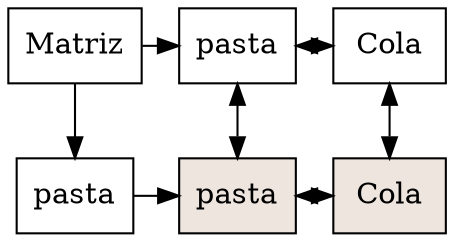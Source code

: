 digraph G{
node [shape = box]
raiz[label="Matriz"  group=1];
142666848 [label="pasta" group = 1];
1308927845 [label="pasta" group = 3];
1915058446 [label="Cola" group = 4];
1308927845->1915058446[dir=both];
raiz ->142666848
raiz ->1308927845
{ rank  = same; raiz 
1308927845;
1915058446;
}
1856056345 [style=filled,fillcolor=seashell2,label= "pasta" group = 3 ];
1778535015 [style=filled,fillcolor=seashell2,label= "Cola" group = 4 ];
142666848->1856056345
1856056345->1778535015[dir=both];
{ rank = same; 142666848;
1856056345;
1778535015;
}
1308927845->1856056345[dir=both];
1915058446->1778535015[dir=both];
}
